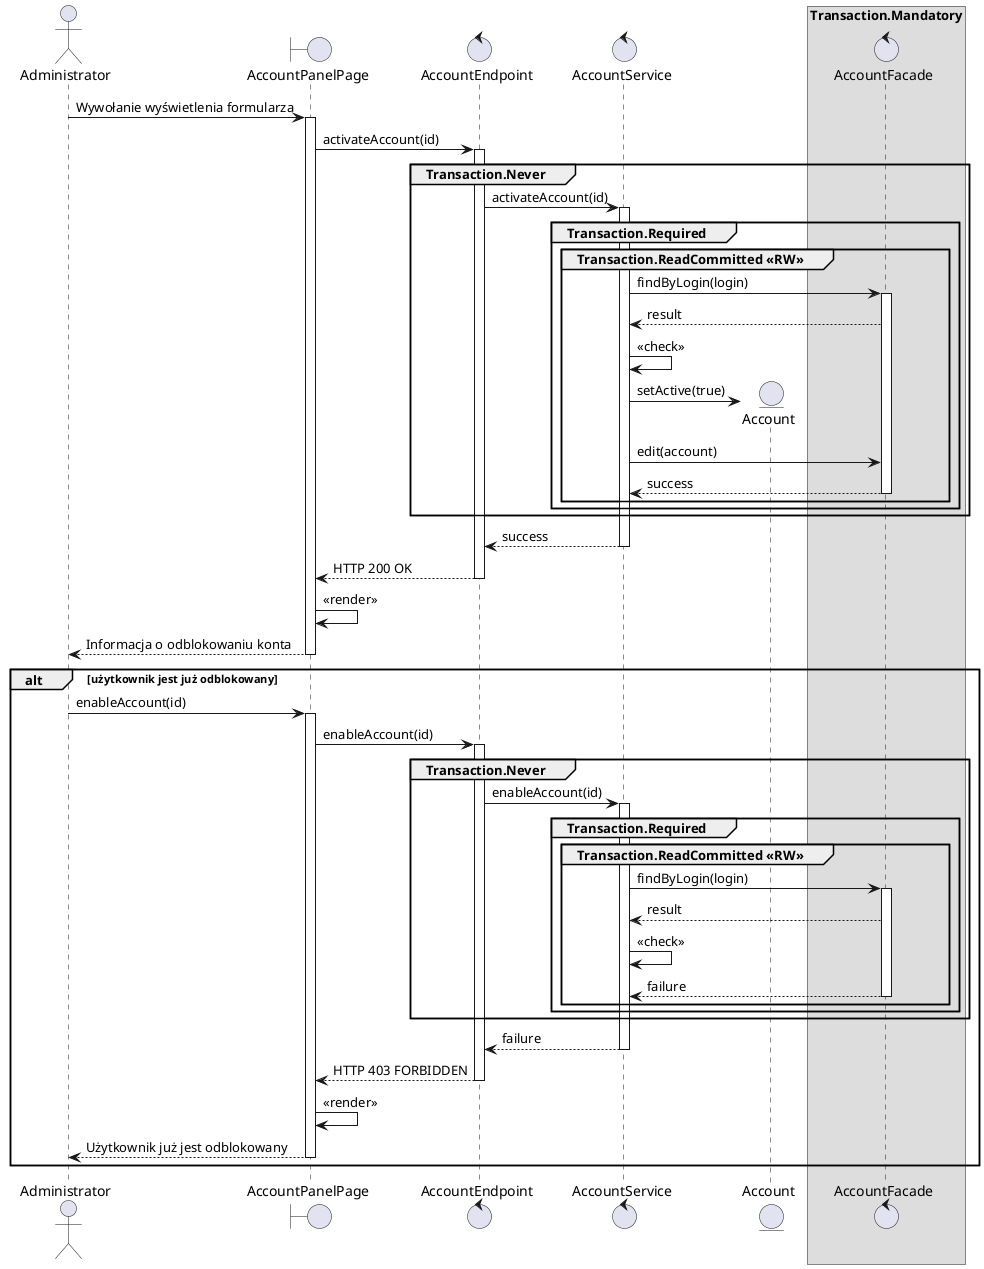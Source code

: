 @startuml MOK.4 - Odblokuj konto

actor Administrator as admin
boundary AccountPanelPage as gui
control AccountEndpoint as controller
control AccountService as service
entity Account as account
control AccountFacade as facade

skinparam backgroundcolor transparent
box Transaction.Mandatory 
    participant facade
end box

admin -> gui ++ : Wywołanie wyświetlenia formularza
gui -> controller ++ : activateAccount(id)
group Transaction.Never
    controller -> service ++ : activateAccount(id) 
    group Transaction.Required
        group Transaction.ReadCommitted <<RW>>
            service -> facade ++ : findByLogin(login)
            facade --> service : result
            service -> service : <<check>>
            service -> account ** : setActive(true)
            service -> facade : edit(account)
            return success
        end
    end
end

return success
return HTTP 200 OK
gui -> gui : <<render>>
return Informacja o odblokowaniu konta

alt użytkownik jest już odblokowany
    admin -> gui ++ : enableAccount(id)
    gui -> controller ++ : enableAccount(id)
    group Transaction.Never
        controller -> service ++ : enableAccount(id)
        group Transaction.Required
            group Transaction.ReadCommitted <<RW>>
                service -> facade ++: findByLogin(login)
                facade --> service  : result
                service -> service : <<check>>

                return failure
            end
        end
    end
    return failure
return HTTP 403 FORBIDDEN
gui -> gui : <<render>>
return Użytkownik już jest odblokowany
end


@enduml